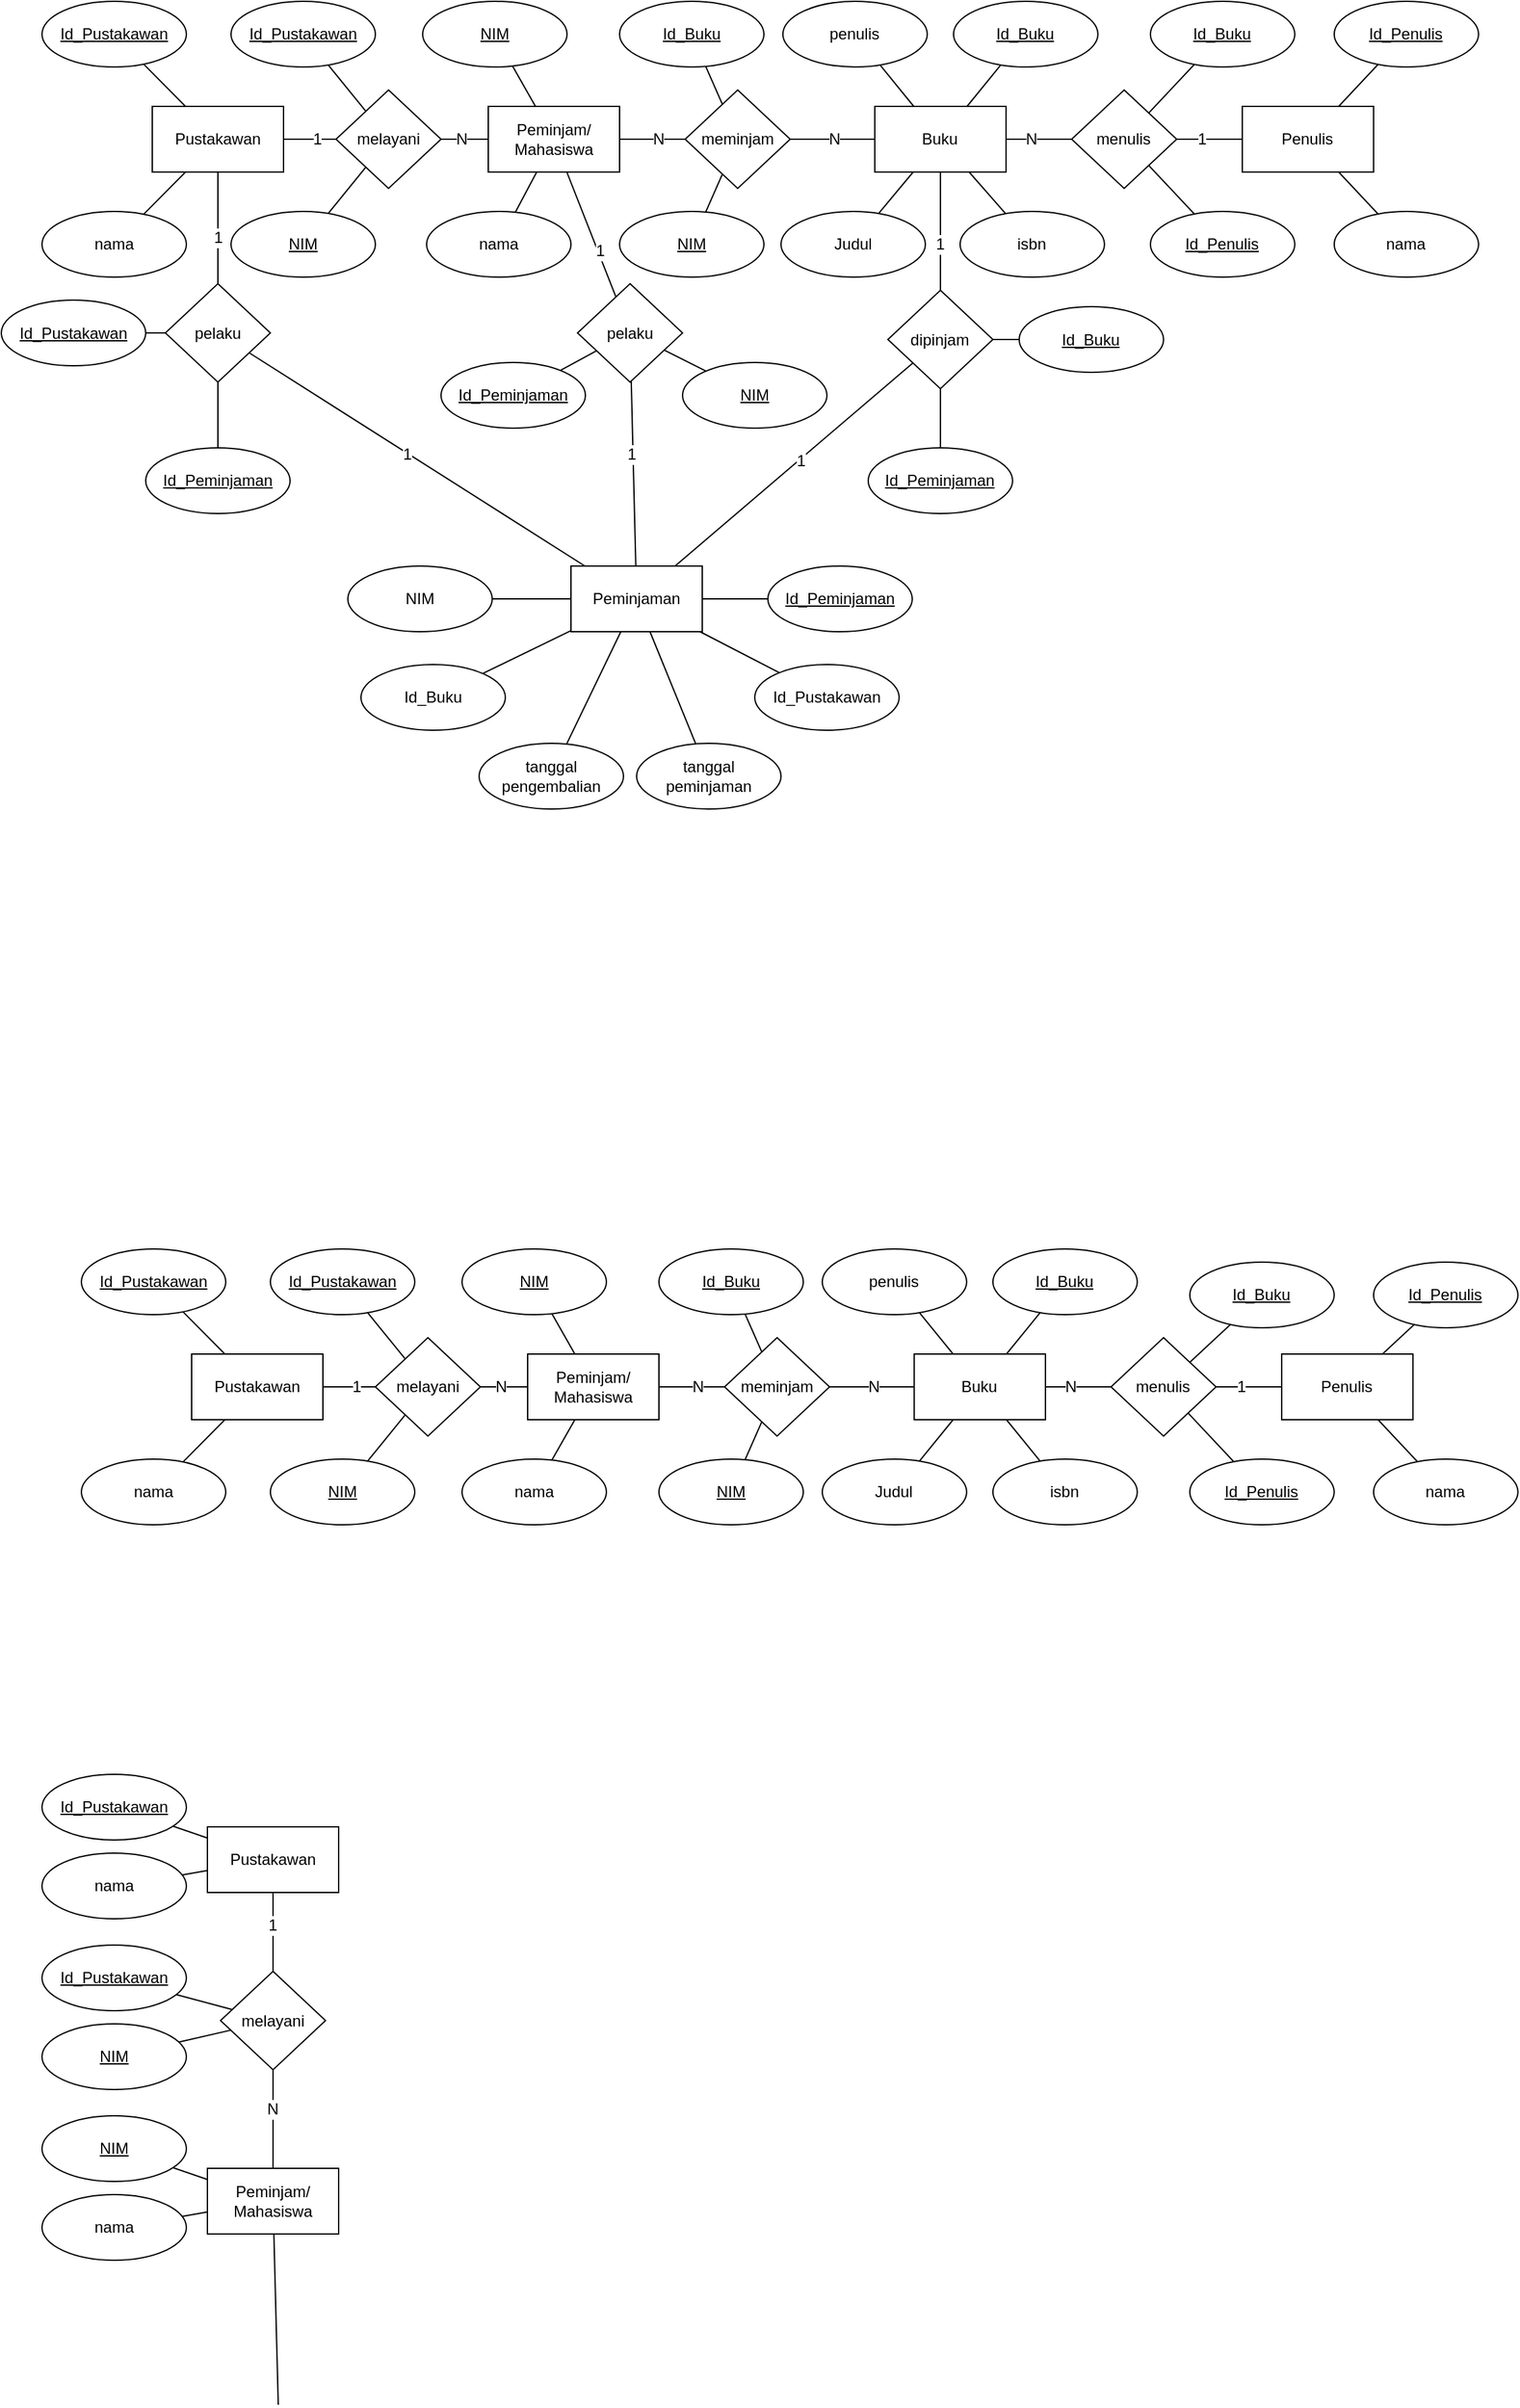 <mxfile version="24.7.17">
  <diagram name="Page-1" id="Pttk2R6ssKjYnsqs3Fgq">
    <mxGraphModel dx="795" dy="518" grid="1" gridSize="10" guides="1" tooltips="1" connect="1" arrows="1" fold="1" page="1" pageScale="1" pageWidth="827" pageHeight="1169" math="0" shadow="0">
      <root>
        <mxCell id="0" />
        <mxCell id="1" parent="0" />
        <mxCell id="Hi-iZYxx2zibEyVD_HLa-11" value="Pustakawan" style="rounded=0;whiteSpace=wrap;html=1;" vertex="1" parent="1">
          <mxGeometry x="144" y="390" width="100" height="50" as="geometry" />
        </mxCell>
        <mxCell id="Hi-iZYxx2zibEyVD_HLa-13" value="&lt;u&gt;Id_Pustakawan&lt;/u&gt;" style="ellipse;whiteSpace=wrap;html=1;" vertex="1" parent="1">
          <mxGeometry x="60" y="310" width="110" height="50" as="geometry" />
        </mxCell>
        <mxCell id="Hi-iZYxx2zibEyVD_HLa-15" value="nama" style="ellipse;whiteSpace=wrap;html=1;" vertex="1" parent="1">
          <mxGeometry x="60" y="470" width="110" height="50" as="geometry" />
        </mxCell>
        <mxCell id="Hi-iZYxx2zibEyVD_HLa-20" value="" style="endArrow=none;html=1;rounded=0;" edge="1" parent="1" source="Hi-iZYxx2zibEyVD_HLa-15" target="Hi-iZYxx2zibEyVD_HLa-11">
          <mxGeometry width="50" height="50" relative="1" as="geometry">
            <mxPoint x="114" y="415" as="sourcePoint" />
            <mxPoint x="224" y="400" as="targetPoint" />
          </mxGeometry>
        </mxCell>
        <mxCell id="Hi-iZYxx2zibEyVD_HLa-21" value="" style="endArrow=none;html=1;rounded=0;" edge="1" parent="1" source="Hi-iZYxx2zibEyVD_HLa-13" target="Hi-iZYxx2zibEyVD_HLa-11">
          <mxGeometry width="50" height="50" relative="1" as="geometry">
            <mxPoint x="124" y="425" as="sourcePoint" />
            <mxPoint x="154" y="425" as="targetPoint" />
          </mxGeometry>
        </mxCell>
        <mxCell id="Hi-iZYxx2zibEyVD_HLa-22" value="Peminjam/&lt;div&gt;Mahasiswa&lt;/div&gt;" style="rounded=0;whiteSpace=wrap;html=1;" vertex="1" parent="1">
          <mxGeometry x="400" y="390" width="100" height="50" as="geometry" />
        </mxCell>
        <mxCell id="Hi-iZYxx2zibEyVD_HLa-23" value="&lt;u&gt;NIM&lt;/u&gt;" style="ellipse;whiteSpace=wrap;html=1;" vertex="1" parent="1">
          <mxGeometry x="350" y="310" width="110" height="50" as="geometry" />
        </mxCell>
        <mxCell id="Hi-iZYxx2zibEyVD_HLa-24" value="nama" style="ellipse;whiteSpace=wrap;html=1;" vertex="1" parent="1">
          <mxGeometry x="353" y="470" width="110" height="50" as="geometry" />
        </mxCell>
        <mxCell id="Hi-iZYxx2zibEyVD_HLa-25" value="" style="endArrow=none;html=1;rounded=0;" edge="1" source="Hi-iZYxx2zibEyVD_HLa-24" target="Hi-iZYxx2zibEyVD_HLa-22" parent="1">
          <mxGeometry width="50" height="50" relative="1" as="geometry">
            <mxPoint x="430" y="450" as="sourcePoint" />
            <mxPoint x="480" y="400" as="targetPoint" />
          </mxGeometry>
        </mxCell>
        <mxCell id="Hi-iZYxx2zibEyVD_HLa-26" value="" style="endArrow=none;html=1;rounded=0;" edge="1" source="Hi-iZYxx2zibEyVD_HLa-23" target="Hi-iZYxx2zibEyVD_HLa-22" parent="1">
          <mxGeometry width="50" height="50" relative="1" as="geometry">
            <mxPoint x="380" y="425" as="sourcePoint" />
            <mxPoint x="410" y="425" as="targetPoint" />
          </mxGeometry>
        </mxCell>
        <mxCell id="Hi-iZYxx2zibEyVD_HLa-27" value="Penulis" style="rounded=0;whiteSpace=wrap;html=1;" vertex="1" parent="1">
          <mxGeometry x="974.44" y="390" width="100" height="50" as="geometry" />
        </mxCell>
        <mxCell id="Hi-iZYxx2zibEyVD_HLa-28" value="&lt;u&gt;Id_Penulis&lt;/u&gt;" style="ellipse;whiteSpace=wrap;html=1;" vertex="1" parent="1">
          <mxGeometry x="1044.44" y="310" width="110" height="50" as="geometry" />
        </mxCell>
        <mxCell id="Hi-iZYxx2zibEyVD_HLa-29" value="nama" style="ellipse;whiteSpace=wrap;html=1;" vertex="1" parent="1">
          <mxGeometry x="1044.44" y="470" width="110" height="50" as="geometry" />
        </mxCell>
        <mxCell id="Hi-iZYxx2zibEyVD_HLa-30" value="" style="endArrow=none;html=1;rounded=0;" edge="1" source="Hi-iZYxx2zibEyVD_HLa-29" target="Hi-iZYxx2zibEyVD_HLa-27" parent="1">
          <mxGeometry width="50" height="50" relative="1" as="geometry">
            <mxPoint x="1004.44" y="450" as="sourcePoint" />
            <mxPoint x="1054.44" y="400" as="targetPoint" />
          </mxGeometry>
        </mxCell>
        <mxCell id="Hi-iZYxx2zibEyVD_HLa-31" value="" style="endArrow=none;html=1;rounded=0;" edge="1" source="Hi-iZYxx2zibEyVD_HLa-28" target="Hi-iZYxx2zibEyVD_HLa-27" parent="1">
          <mxGeometry width="50" height="50" relative="1" as="geometry">
            <mxPoint x="954.44" y="425" as="sourcePoint" />
            <mxPoint x="984.44" y="425" as="targetPoint" />
          </mxGeometry>
        </mxCell>
        <mxCell id="Hi-iZYxx2zibEyVD_HLa-32" value="Buku" style="rounded=0;whiteSpace=wrap;html=1;" vertex="1" parent="1">
          <mxGeometry x="694.44" y="390" width="100" height="50" as="geometry" />
        </mxCell>
        <mxCell id="Hi-iZYxx2zibEyVD_HLa-33" value="&lt;u&gt;Id_Buku&lt;/u&gt;" style="ellipse;whiteSpace=wrap;html=1;" vertex="1" parent="1">
          <mxGeometry x="754.44" y="310" width="110" height="50" as="geometry" />
        </mxCell>
        <mxCell id="Hi-iZYxx2zibEyVD_HLa-34" value="Judul" style="ellipse;whiteSpace=wrap;html=1;" vertex="1" parent="1">
          <mxGeometry x="623" y="470" width="110" height="50" as="geometry" />
        </mxCell>
        <mxCell id="Hi-iZYxx2zibEyVD_HLa-35" value="" style="endArrow=none;html=1;rounded=0;" edge="1" source="Hi-iZYxx2zibEyVD_HLa-34" target="Hi-iZYxx2zibEyVD_HLa-32" parent="1">
          <mxGeometry width="50" height="50" relative="1" as="geometry">
            <mxPoint x="724.44" y="450" as="sourcePoint" />
            <mxPoint x="774.44" y="400" as="targetPoint" />
          </mxGeometry>
        </mxCell>
        <mxCell id="Hi-iZYxx2zibEyVD_HLa-36" value="" style="endArrow=none;html=1;rounded=0;" edge="1" source="Hi-iZYxx2zibEyVD_HLa-33" target="Hi-iZYxx2zibEyVD_HLa-32" parent="1">
          <mxGeometry width="50" height="50" relative="1" as="geometry">
            <mxPoint x="674.44" y="425" as="sourcePoint" />
            <mxPoint x="704.44" y="425" as="targetPoint" />
          </mxGeometry>
        </mxCell>
        <mxCell id="Hi-iZYxx2zibEyVD_HLa-37" value="penulis" style="ellipse;whiteSpace=wrap;html=1;" vertex="1" parent="1">
          <mxGeometry x="624.44" y="310" width="110" height="50" as="geometry" />
        </mxCell>
        <mxCell id="Hi-iZYxx2zibEyVD_HLa-38" value="" style="endArrow=none;html=1;rounded=0;" edge="1" source="Hi-iZYxx2zibEyVD_HLa-37" parent="1" target="Hi-iZYxx2zibEyVD_HLa-32">
          <mxGeometry width="50" height="50" relative="1" as="geometry">
            <mxPoint x="634.44" y="520" as="sourcePoint" />
            <mxPoint x="634.44" y="460" as="targetPoint" />
          </mxGeometry>
        </mxCell>
        <mxCell id="Hi-iZYxx2zibEyVD_HLa-39" value="isbn" style="ellipse;whiteSpace=wrap;html=1;" vertex="1" parent="1">
          <mxGeometry x="759.44" y="470" width="110" height="50" as="geometry" />
        </mxCell>
        <mxCell id="Hi-iZYxx2zibEyVD_HLa-40" value="" style="endArrow=none;html=1;rounded=0;" edge="1" source="Hi-iZYxx2zibEyVD_HLa-39" parent="1" target="Hi-iZYxx2zibEyVD_HLa-32">
          <mxGeometry width="50" height="50" relative="1" as="geometry">
            <mxPoint x="934.44" y="530" as="sourcePoint" />
            <mxPoint x="994.44" y="422" as="targetPoint" />
          </mxGeometry>
        </mxCell>
        <mxCell id="Hi-iZYxx2zibEyVD_HLa-41" value="melayani" style="rhombus;whiteSpace=wrap;html=1;" vertex="1" parent="1">
          <mxGeometry x="284" y="377.5" width="80" height="75" as="geometry" />
        </mxCell>
        <mxCell id="Hi-iZYxx2zibEyVD_HLa-42" value="" style="endArrow=none;html=1;rounded=0;" edge="1" parent="1" source="Hi-iZYxx2zibEyVD_HLa-11" target="Hi-iZYxx2zibEyVD_HLa-41">
          <mxGeometry width="50" height="50" relative="1" as="geometry">
            <mxPoint x="404" y="410" as="sourcePoint" />
            <mxPoint x="454" y="360" as="targetPoint" />
          </mxGeometry>
        </mxCell>
        <mxCell id="Hi-iZYxx2zibEyVD_HLa-43" value="" style="endArrow=none;html=1;rounded=0;" edge="1" parent="1" source="Hi-iZYxx2zibEyVD_HLa-22">
          <mxGeometry width="50" height="50" relative="1" as="geometry">
            <mxPoint x="450" y="450" as="sourcePoint" />
            <mxPoint x="500" y="400" as="targetPoint" />
          </mxGeometry>
        </mxCell>
        <mxCell id="Hi-iZYxx2zibEyVD_HLa-45" value="" style="endArrow=none;html=1;rounded=0;" edge="1" parent="1" source="Hi-iZYxx2zibEyVD_HLa-41" target="Hi-iZYxx2zibEyVD_HLa-22">
          <mxGeometry width="50" height="50" relative="1" as="geometry">
            <mxPoint x="320" y="470" as="sourcePoint" />
            <mxPoint x="370" y="420" as="targetPoint" />
          </mxGeometry>
        </mxCell>
        <mxCell id="Hi-iZYxx2zibEyVD_HLa-46" value="meminjam" style="rhombus;whiteSpace=wrap;html=1;" vertex="1" parent="1">
          <mxGeometry x="550" y="377.5" width="80" height="75" as="geometry" />
        </mxCell>
        <mxCell id="Hi-iZYxx2zibEyVD_HLa-47" value="" style="endArrow=none;html=1;rounded=0;" edge="1" target="Hi-iZYxx2zibEyVD_HLa-46" parent="1" source="Hi-iZYxx2zibEyVD_HLa-22">
          <mxGeometry width="50" height="50" relative="1" as="geometry">
            <mxPoint x="470" y="415" as="sourcePoint" />
            <mxPoint x="680" y="360" as="targetPoint" />
          </mxGeometry>
        </mxCell>
        <mxCell id="Hi-iZYxx2zibEyVD_HLa-48" value="" style="endArrow=none;html=1;rounded=0;" edge="1" source="Hi-iZYxx2zibEyVD_HLa-46" parent="1" target="Hi-iZYxx2zibEyVD_HLa-32">
          <mxGeometry width="50" height="50" relative="1" as="geometry">
            <mxPoint x="600" y="470" as="sourcePoint" />
            <mxPoint x="670" y="410" as="targetPoint" />
          </mxGeometry>
        </mxCell>
        <mxCell id="Hi-iZYxx2zibEyVD_HLa-81" value="" style="endArrow=none;html=1;rounded=0;" edge="1" parent="1">
          <mxGeometry width="50" height="50" relative="1" as="geometry">
            <mxPoint x="794.44" y="400" as="sourcePoint" />
            <mxPoint x="794.44" y="400" as="targetPoint" />
          </mxGeometry>
        </mxCell>
        <mxCell id="Hi-iZYxx2zibEyVD_HLa-82" value="" style="endArrow=none;html=1;rounded=0;" edge="1" target="Hi-iZYxx2zibEyVD_HLa-84" parent="1" source="Hi-iZYxx2zibEyVD_HLa-32">
          <mxGeometry width="50" height="50" relative="1" as="geometry">
            <mxPoint x="794.44" y="415" as="sourcePoint" />
            <mxPoint x="1014.44" y="360" as="targetPoint" />
          </mxGeometry>
        </mxCell>
        <mxCell id="Hi-iZYxx2zibEyVD_HLa-83" value="" style="endArrow=none;html=1;rounded=0;" edge="1" source="Hi-iZYxx2zibEyVD_HLa-84" parent="1" target="Hi-iZYxx2zibEyVD_HLa-27">
          <mxGeometry width="50" height="50" relative="1" as="geometry">
            <mxPoint x="894.44" y="470" as="sourcePoint" />
            <mxPoint x="974.44" y="415" as="targetPoint" />
          </mxGeometry>
        </mxCell>
        <mxCell id="Hi-iZYxx2zibEyVD_HLa-84" value="menulis" style="rhombus;whiteSpace=wrap;html=1;" vertex="1" parent="1">
          <mxGeometry x="844.44" y="377.5" width="80" height="75" as="geometry" />
        </mxCell>
        <mxCell id="Hi-iZYxx2zibEyVD_HLa-86" value="Peminjaman" style="rounded=0;whiteSpace=wrap;html=1;" vertex="1" parent="1">
          <mxGeometry x="463" y="740" width="100" height="50" as="geometry" />
        </mxCell>
        <mxCell id="Hi-iZYxx2zibEyVD_HLa-87" value="&lt;u&gt;Id_Peminjaman&lt;/u&gt;" style="ellipse;whiteSpace=wrap;html=1;" vertex="1" parent="1">
          <mxGeometry x="613" y="740" width="110" height="50" as="geometry" />
        </mxCell>
        <mxCell id="Hi-iZYxx2zibEyVD_HLa-88" value="NIM" style="ellipse;whiteSpace=wrap;html=1;" vertex="1" parent="1">
          <mxGeometry x="293" y="740" width="110" height="50" as="geometry" />
        </mxCell>
        <mxCell id="Hi-iZYxx2zibEyVD_HLa-89" value="" style="endArrow=none;html=1;rounded=0;" edge="1" source="Hi-iZYxx2zibEyVD_HLa-88" target="Hi-iZYxx2zibEyVD_HLa-86" parent="1">
          <mxGeometry width="50" height="50" relative="1" as="geometry">
            <mxPoint x="493" y="800" as="sourcePoint" />
            <mxPoint x="543" y="750" as="targetPoint" />
          </mxGeometry>
        </mxCell>
        <mxCell id="Hi-iZYxx2zibEyVD_HLa-90" value="" style="endArrow=none;html=1;rounded=0;" edge="1" source="Hi-iZYxx2zibEyVD_HLa-87" target="Hi-iZYxx2zibEyVD_HLa-86" parent="1">
          <mxGeometry width="50" height="50" relative="1" as="geometry">
            <mxPoint x="443" y="775" as="sourcePoint" />
            <mxPoint x="473" y="775" as="targetPoint" />
          </mxGeometry>
        </mxCell>
        <mxCell id="Hi-iZYxx2zibEyVD_HLa-91" value="Id_Buku" style="ellipse;whiteSpace=wrap;html=1;" vertex="1" parent="1">
          <mxGeometry x="303" y="815" width="110" height="50" as="geometry" />
        </mxCell>
        <mxCell id="Hi-iZYxx2zibEyVD_HLa-92" value="" style="endArrow=none;html=1;rounded=0;" edge="1" source="Hi-iZYxx2zibEyVD_HLa-91" target="Hi-iZYxx2zibEyVD_HLa-86" parent="1">
          <mxGeometry width="50" height="50" relative="1" as="geometry">
            <mxPoint x="403" y="870" as="sourcePoint" />
            <mxPoint x="403" y="810" as="targetPoint" />
          </mxGeometry>
        </mxCell>
        <mxCell id="Hi-iZYxx2zibEyVD_HLa-93" value="Id_Pustakawan" style="ellipse;whiteSpace=wrap;html=1;" vertex="1" parent="1">
          <mxGeometry x="603" y="815" width="110" height="50" as="geometry" />
        </mxCell>
        <mxCell id="Hi-iZYxx2zibEyVD_HLa-94" value="" style="endArrow=none;html=1;rounded=0;" edge="1" source="Hi-iZYxx2zibEyVD_HLa-93" target="Hi-iZYxx2zibEyVD_HLa-86" parent="1">
          <mxGeometry width="50" height="50" relative="1" as="geometry">
            <mxPoint x="703" y="880" as="sourcePoint" />
            <mxPoint x="763" y="772" as="targetPoint" />
          </mxGeometry>
        </mxCell>
        <mxCell id="Hi-iZYxx2zibEyVD_HLa-95" value="" style="endArrow=none;html=1;rounded=0;" edge="1" parent="1">
          <mxGeometry width="50" height="50" relative="1" as="geometry">
            <mxPoint x="563" y="750" as="sourcePoint" />
            <mxPoint x="563" y="750" as="targetPoint" />
          </mxGeometry>
        </mxCell>
        <mxCell id="Hi-iZYxx2zibEyVD_HLa-96" value="tanggal peminjaman" style="ellipse;whiteSpace=wrap;html=1;" vertex="1" parent="1">
          <mxGeometry x="513" y="875" width="110" height="50" as="geometry" />
        </mxCell>
        <mxCell id="Hi-iZYxx2zibEyVD_HLa-97" value="" style="endArrow=none;html=1;rounded=0;" edge="1" source="Hi-iZYxx2zibEyVD_HLa-96" parent="1" target="Hi-iZYxx2zibEyVD_HLa-86">
          <mxGeometry width="50" height="50" relative="1" as="geometry">
            <mxPoint x="645" y="945" as="sourcePoint" />
            <mxPoint x="503" y="855" as="targetPoint" />
          </mxGeometry>
        </mxCell>
        <mxCell id="Hi-iZYxx2zibEyVD_HLa-98" value="tanggal pengembalian" style="ellipse;whiteSpace=wrap;html=1;" vertex="1" parent="1">
          <mxGeometry x="393" y="875" width="110" height="50" as="geometry" />
        </mxCell>
        <mxCell id="Hi-iZYxx2zibEyVD_HLa-99" value="" style="endArrow=none;html=1;rounded=0;" edge="1" source="Hi-iZYxx2zibEyVD_HLa-98" parent="1" target="Hi-iZYxx2zibEyVD_HLa-86">
          <mxGeometry width="50" height="50" relative="1" as="geometry">
            <mxPoint x="483" y="955" as="sourcePoint" />
            <mxPoint x="341" y="865" as="targetPoint" />
          </mxGeometry>
        </mxCell>
        <mxCell id="Hi-iZYxx2zibEyVD_HLa-106" value="&lt;u&gt;Id_Pustakawan&lt;/u&gt;" style="ellipse;whiteSpace=wrap;html=1;" vertex="1" parent="1">
          <mxGeometry x="204" y="310" width="110" height="50" as="geometry" />
        </mxCell>
        <mxCell id="Hi-iZYxx2zibEyVD_HLa-107" value="" style="endArrow=none;html=1;rounded=0;" edge="1" source="Hi-iZYxx2zibEyVD_HLa-106" parent="1" target="Hi-iZYxx2zibEyVD_HLa-41">
          <mxGeometry width="50" height="50" relative="1" as="geometry">
            <mxPoint x="124" y="425" as="sourcePoint" />
            <mxPoint x="214" y="390" as="targetPoint" />
          </mxGeometry>
        </mxCell>
        <mxCell id="Hi-iZYxx2zibEyVD_HLa-108" value="" style="endArrow=none;html=1;rounded=0;" edge="1" parent="1">
          <mxGeometry width="50" height="50" relative="1" as="geometry">
            <mxPoint x="264" y="400" as="sourcePoint" />
            <mxPoint x="264" y="400" as="targetPoint" />
          </mxGeometry>
        </mxCell>
        <mxCell id="Hi-iZYxx2zibEyVD_HLa-109" value="&lt;u&gt;NIM&lt;/u&gt;" style="ellipse;whiteSpace=wrap;html=1;" vertex="1" parent="1">
          <mxGeometry x="204" y="470" width="110" height="50" as="geometry" />
        </mxCell>
        <mxCell id="Hi-iZYxx2zibEyVD_HLa-110" value="" style="endArrow=none;html=1;rounded=0;" edge="1" source="Hi-iZYxx2zibEyVD_HLa-109" parent="1" target="Hi-iZYxx2zibEyVD_HLa-41">
          <mxGeometry width="50" height="50" relative="1" as="geometry">
            <mxPoint x="274" y="555" as="sourcePoint" />
            <mxPoint x="314" y="520" as="targetPoint" />
          </mxGeometry>
        </mxCell>
        <mxCell id="Hi-iZYxx2zibEyVD_HLa-111" value="&lt;u&gt;NIM&lt;/u&gt;" style="ellipse;whiteSpace=wrap;html=1;" vertex="1" parent="1">
          <mxGeometry x="500" y="470" width="110" height="50" as="geometry" />
        </mxCell>
        <mxCell id="Hi-iZYxx2zibEyVD_HLa-112" value="" style="endArrow=none;html=1;rounded=0;" edge="1" source="Hi-iZYxx2zibEyVD_HLa-111" parent="1" target="Hi-iZYxx2zibEyVD_HLa-46">
          <mxGeometry width="50" height="50" relative="1" as="geometry">
            <mxPoint x="350" y="585" as="sourcePoint" />
            <mxPoint x="440" y="550" as="targetPoint" />
          </mxGeometry>
        </mxCell>
        <mxCell id="Hi-iZYxx2zibEyVD_HLa-113" value="" style="endArrow=none;html=1;rounded=0;" edge="1" parent="1">
          <mxGeometry width="50" height="50" relative="1" as="geometry">
            <mxPoint x="599" y="625" as="sourcePoint" />
            <mxPoint x="599" y="625" as="targetPoint" />
          </mxGeometry>
        </mxCell>
        <mxCell id="Hi-iZYxx2zibEyVD_HLa-114" value="&lt;u&gt;Id_Buku&lt;/u&gt;" style="ellipse;whiteSpace=wrap;html=1;" vertex="1" parent="1">
          <mxGeometry x="500" y="310.0" width="110" height="50" as="geometry" />
        </mxCell>
        <mxCell id="Hi-iZYxx2zibEyVD_HLa-115" value="" style="endArrow=none;html=1;rounded=0;" edge="1" source="Hi-iZYxx2zibEyVD_HLa-114" parent="1" target="Hi-iZYxx2zibEyVD_HLa-46">
          <mxGeometry width="50" height="50" relative="1" as="geometry">
            <mxPoint x="490" y="384.08" as="sourcePoint" />
            <mxPoint x="598.619" y="360.0" as="targetPoint" />
          </mxGeometry>
        </mxCell>
        <mxCell id="Hi-iZYxx2zibEyVD_HLa-116" value="" style="endArrow=none;html=1;rounded=0;" edge="1" parent="1">
          <mxGeometry width="50" height="50" relative="1" as="geometry">
            <mxPoint x="610" y="359.08" as="sourcePoint" />
            <mxPoint x="610" y="359.08" as="targetPoint" />
          </mxGeometry>
        </mxCell>
        <mxCell id="Hi-iZYxx2zibEyVD_HLa-117" value="&lt;u&gt;Id_Buku&lt;/u&gt;" style="ellipse;whiteSpace=wrap;html=1;" vertex="1" parent="1">
          <mxGeometry x="904.44" y="310" width="110" height="50" as="geometry" />
        </mxCell>
        <mxCell id="Hi-iZYxx2zibEyVD_HLa-118" value="" style="endArrow=none;html=1;rounded=0;" edge="1" source="Hi-iZYxx2zibEyVD_HLa-117" parent="1" target="Hi-iZYxx2zibEyVD_HLa-84">
          <mxGeometry width="50" height="50" relative="1" as="geometry">
            <mxPoint x="801.44" y="401.5" as="sourcePoint" />
            <mxPoint x="884.44" y="366.5" as="targetPoint" />
          </mxGeometry>
        </mxCell>
        <mxCell id="Hi-iZYxx2zibEyVD_HLa-119" value="" style="endArrow=none;html=1;rounded=0;" edge="1" parent="1">
          <mxGeometry width="50" height="50" relative="1" as="geometry">
            <mxPoint x="921.44" y="376.5" as="sourcePoint" />
            <mxPoint x="921.44" y="376.5" as="targetPoint" />
          </mxGeometry>
        </mxCell>
        <mxCell id="Hi-iZYxx2zibEyVD_HLa-120" value="&lt;u&gt;Id_Penulis&lt;/u&gt;" style="ellipse;whiteSpace=wrap;html=1;" vertex="1" parent="1">
          <mxGeometry x="904.44" y="470" width="110" height="50" as="geometry" />
        </mxCell>
        <mxCell id="Hi-iZYxx2zibEyVD_HLa-122" value="" style="endArrow=none;html=1;rounded=0;" edge="1" source="Hi-iZYxx2zibEyVD_HLa-120" parent="1" target="Hi-iZYxx2zibEyVD_HLa-84">
          <mxGeometry width="50" height="50" relative="1" as="geometry">
            <mxPoint x="814.44" y="557.5" as="sourcePoint" />
            <mxPoint x="911.44" y="522.5" as="targetPoint" />
          </mxGeometry>
        </mxCell>
        <mxCell id="Hi-iZYxx2zibEyVD_HLa-123" value="N" style="text;html=1;align=center;verticalAlign=middle;whiteSpace=wrap;rounded=0;labelBackgroundColor=default;" vertex="1" parent="1">
          <mxGeometry x="350" y="400" width="60" height="30" as="geometry" />
        </mxCell>
        <mxCell id="Hi-iZYxx2zibEyVD_HLa-124" value="1" style="text;html=1;align=center;verticalAlign=middle;whiteSpace=wrap;rounded=0;labelBackgroundColor=default;" vertex="1" parent="1">
          <mxGeometry x="240" y="400" width="60" height="30" as="geometry" />
        </mxCell>
        <mxCell id="Hi-iZYxx2zibEyVD_HLa-127" value="N" style="text;html=1;align=center;verticalAlign=middle;whiteSpace=wrap;rounded=0;labelBackgroundColor=default;" vertex="1" parent="1">
          <mxGeometry x="500" y="400" width="60" height="30" as="geometry" />
        </mxCell>
        <mxCell id="Hi-iZYxx2zibEyVD_HLa-128" value="N" style="text;html=1;align=center;verticalAlign=middle;whiteSpace=wrap;rounded=0;labelBackgroundColor=default;" vertex="1" parent="1">
          <mxGeometry x="634.44" y="400" width="60" height="30" as="geometry" />
        </mxCell>
        <mxCell id="Hi-iZYxx2zibEyVD_HLa-129" value="N" style="text;html=1;align=center;verticalAlign=middle;whiteSpace=wrap;rounded=0;labelBackgroundColor=default;" vertex="1" parent="1">
          <mxGeometry x="784.44" y="400" width="60" height="30" as="geometry" />
        </mxCell>
        <mxCell id="Hi-iZYxx2zibEyVD_HLa-130" value="1" style="text;html=1;align=center;verticalAlign=middle;whiteSpace=wrap;rounded=0;labelBackgroundColor=default;" vertex="1" parent="1">
          <mxGeometry x="914.44" y="400" width="60" height="30" as="geometry" />
        </mxCell>
        <mxCell id="Hi-iZYxx2zibEyVD_HLa-131" value="Pustakawan" style="rounded=0;whiteSpace=wrap;html=1;" vertex="1" parent="1">
          <mxGeometry x="174" y="1340" width="100" height="50" as="geometry" />
        </mxCell>
        <mxCell id="Hi-iZYxx2zibEyVD_HLa-132" value="&lt;u&gt;Id_Pustakawan&lt;/u&gt;" style="ellipse;whiteSpace=wrap;html=1;" vertex="1" parent="1">
          <mxGeometry x="90" y="1260" width="110" height="50" as="geometry" />
        </mxCell>
        <mxCell id="Hi-iZYxx2zibEyVD_HLa-133" value="nama" style="ellipse;whiteSpace=wrap;html=1;" vertex="1" parent="1">
          <mxGeometry x="90" y="1420" width="110" height="50" as="geometry" />
        </mxCell>
        <mxCell id="Hi-iZYxx2zibEyVD_HLa-134" value="" style="endArrow=none;html=1;rounded=0;" edge="1" source="Hi-iZYxx2zibEyVD_HLa-133" target="Hi-iZYxx2zibEyVD_HLa-131" parent="1">
          <mxGeometry width="50" height="50" relative="1" as="geometry">
            <mxPoint x="144" y="1365" as="sourcePoint" />
            <mxPoint x="254" y="1350" as="targetPoint" />
          </mxGeometry>
        </mxCell>
        <mxCell id="Hi-iZYxx2zibEyVD_HLa-135" value="" style="endArrow=none;html=1;rounded=0;" edge="1" source="Hi-iZYxx2zibEyVD_HLa-132" target="Hi-iZYxx2zibEyVD_HLa-131" parent="1">
          <mxGeometry width="50" height="50" relative="1" as="geometry">
            <mxPoint x="154" y="1375" as="sourcePoint" />
            <mxPoint x="184" y="1375" as="targetPoint" />
          </mxGeometry>
        </mxCell>
        <mxCell id="Hi-iZYxx2zibEyVD_HLa-136" value="Peminjam/&lt;div&gt;Mahasiswa&lt;/div&gt;" style="rounded=0;whiteSpace=wrap;html=1;" vertex="1" parent="1">
          <mxGeometry x="430" y="1340" width="100" height="50" as="geometry" />
        </mxCell>
        <mxCell id="Hi-iZYxx2zibEyVD_HLa-137" value="&lt;u&gt;NIM&lt;/u&gt;" style="ellipse;whiteSpace=wrap;html=1;" vertex="1" parent="1">
          <mxGeometry x="380" y="1260" width="110" height="50" as="geometry" />
        </mxCell>
        <mxCell id="Hi-iZYxx2zibEyVD_HLa-138" value="nama" style="ellipse;whiteSpace=wrap;html=1;" vertex="1" parent="1">
          <mxGeometry x="380" y="1420" width="110" height="50" as="geometry" />
        </mxCell>
        <mxCell id="Hi-iZYxx2zibEyVD_HLa-139" value="" style="endArrow=none;html=1;rounded=0;" edge="1" source="Hi-iZYxx2zibEyVD_HLa-138" target="Hi-iZYxx2zibEyVD_HLa-136" parent="1">
          <mxGeometry width="50" height="50" relative="1" as="geometry">
            <mxPoint x="460" y="1400" as="sourcePoint" />
            <mxPoint x="510" y="1350" as="targetPoint" />
          </mxGeometry>
        </mxCell>
        <mxCell id="Hi-iZYxx2zibEyVD_HLa-140" value="" style="endArrow=none;html=1;rounded=0;" edge="1" source="Hi-iZYxx2zibEyVD_HLa-137" target="Hi-iZYxx2zibEyVD_HLa-136" parent="1">
          <mxGeometry width="50" height="50" relative="1" as="geometry">
            <mxPoint x="410" y="1375" as="sourcePoint" />
            <mxPoint x="440" y="1375" as="targetPoint" />
          </mxGeometry>
        </mxCell>
        <mxCell id="Hi-iZYxx2zibEyVD_HLa-141" value="Penulis" style="rounded=0;whiteSpace=wrap;html=1;" vertex="1" parent="1">
          <mxGeometry x="1004.44" y="1340" width="100" height="50" as="geometry" />
        </mxCell>
        <mxCell id="Hi-iZYxx2zibEyVD_HLa-142" value="&lt;u&gt;Id_Penulis&lt;/u&gt;" style="ellipse;whiteSpace=wrap;html=1;" vertex="1" parent="1">
          <mxGeometry x="1074.44" y="1270" width="110" height="50" as="geometry" />
        </mxCell>
        <mxCell id="Hi-iZYxx2zibEyVD_HLa-143" value="nama" style="ellipse;whiteSpace=wrap;html=1;" vertex="1" parent="1">
          <mxGeometry x="1074.44" y="1420" width="110" height="50" as="geometry" />
        </mxCell>
        <mxCell id="Hi-iZYxx2zibEyVD_HLa-144" value="" style="endArrow=none;html=1;rounded=0;" edge="1" source="Hi-iZYxx2zibEyVD_HLa-143" target="Hi-iZYxx2zibEyVD_HLa-141" parent="1">
          <mxGeometry width="50" height="50" relative="1" as="geometry">
            <mxPoint x="1034.44" y="1400" as="sourcePoint" />
            <mxPoint x="1084.44" y="1350" as="targetPoint" />
          </mxGeometry>
        </mxCell>
        <mxCell id="Hi-iZYxx2zibEyVD_HLa-145" value="" style="endArrow=none;html=1;rounded=0;" edge="1" source="Hi-iZYxx2zibEyVD_HLa-142" target="Hi-iZYxx2zibEyVD_HLa-141" parent="1">
          <mxGeometry width="50" height="50" relative="1" as="geometry">
            <mxPoint x="984.44" y="1375" as="sourcePoint" />
            <mxPoint x="1014.44" y="1375" as="targetPoint" />
          </mxGeometry>
        </mxCell>
        <mxCell id="Hi-iZYxx2zibEyVD_HLa-146" value="Buku" style="rounded=0;whiteSpace=wrap;html=1;" vertex="1" parent="1">
          <mxGeometry x="724.44" y="1340" width="100" height="50" as="geometry" />
        </mxCell>
        <mxCell id="Hi-iZYxx2zibEyVD_HLa-147" value="&lt;u&gt;Id_Buku&lt;/u&gt;" style="ellipse;whiteSpace=wrap;html=1;" vertex="1" parent="1">
          <mxGeometry x="784.44" y="1260" width="110" height="50" as="geometry" />
        </mxCell>
        <mxCell id="Hi-iZYxx2zibEyVD_HLa-148" value="Judul" style="ellipse;whiteSpace=wrap;html=1;" vertex="1" parent="1">
          <mxGeometry x="654.44" y="1420" width="110" height="50" as="geometry" />
        </mxCell>
        <mxCell id="Hi-iZYxx2zibEyVD_HLa-149" value="" style="endArrow=none;html=1;rounded=0;" edge="1" source="Hi-iZYxx2zibEyVD_HLa-148" target="Hi-iZYxx2zibEyVD_HLa-146" parent="1">
          <mxGeometry width="50" height="50" relative="1" as="geometry">
            <mxPoint x="754.44" y="1400" as="sourcePoint" />
            <mxPoint x="804.44" y="1350" as="targetPoint" />
          </mxGeometry>
        </mxCell>
        <mxCell id="Hi-iZYxx2zibEyVD_HLa-150" value="" style="endArrow=none;html=1;rounded=0;" edge="1" source="Hi-iZYxx2zibEyVD_HLa-147" target="Hi-iZYxx2zibEyVD_HLa-146" parent="1">
          <mxGeometry width="50" height="50" relative="1" as="geometry">
            <mxPoint x="704.44" y="1375" as="sourcePoint" />
            <mxPoint x="734.44" y="1375" as="targetPoint" />
          </mxGeometry>
        </mxCell>
        <mxCell id="Hi-iZYxx2zibEyVD_HLa-151" value="penulis" style="ellipse;whiteSpace=wrap;html=1;" vertex="1" parent="1">
          <mxGeometry x="654.44" y="1260" width="110" height="50" as="geometry" />
        </mxCell>
        <mxCell id="Hi-iZYxx2zibEyVD_HLa-152" value="" style="endArrow=none;html=1;rounded=0;" edge="1" source="Hi-iZYxx2zibEyVD_HLa-151" target="Hi-iZYxx2zibEyVD_HLa-146" parent="1">
          <mxGeometry width="50" height="50" relative="1" as="geometry">
            <mxPoint x="664.44" y="1470" as="sourcePoint" />
            <mxPoint x="664.44" y="1410" as="targetPoint" />
          </mxGeometry>
        </mxCell>
        <mxCell id="Hi-iZYxx2zibEyVD_HLa-153" value="isbn" style="ellipse;whiteSpace=wrap;html=1;" vertex="1" parent="1">
          <mxGeometry x="784.44" y="1420" width="110" height="50" as="geometry" />
        </mxCell>
        <mxCell id="Hi-iZYxx2zibEyVD_HLa-154" value="" style="endArrow=none;html=1;rounded=0;" edge="1" source="Hi-iZYxx2zibEyVD_HLa-153" target="Hi-iZYxx2zibEyVD_HLa-146" parent="1">
          <mxGeometry width="50" height="50" relative="1" as="geometry">
            <mxPoint x="964.44" y="1480" as="sourcePoint" />
            <mxPoint x="1024.44" y="1372" as="targetPoint" />
          </mxGeometry>
        </mxCell>
        <mxCell id="Hi-iZYxx2zibEyVD_HLa-155" value="melayani" style="rhombus;whiteSpace=wrap;html=1;" vertex="1" parent="1">
          <mxGeometry x="314" y="1327.5" width="80" height="75" as="geometry" />
        </mxCell>
        <mxCell id="Hi-iZYxx2zibEyVD_HLa-156" value="" style="endArrow=none;html=1;rounded=0;" edge="1" source="Hi-iZYxx2zibEyVD_HLa-131" target="Hi-iZYxx2zibEyVD_HLa-155" parent="1">
          <mxGeometry width="50" height="50" relative="1" as="geometry">
            <mxPoint x="434" y="1360" as="sourcePoint" />
            <mxPoint x="484" y="1310" as="targetPoint" />
          </mxGeometry>
        </mxCell>
        <mxCell id="Hi-iZYxx2zibEyVD_HLa-157" value="" style="endArrow=none;html=1;rounded=0;" edge="1" source="Hi-iZYxx2zibEyVD_HLa-136" parent="1">
          <mxGeometry width="50" height="50" relative="1" as="geometry">
            <mxPoint x="480" y="1400" as="sourcePoint" />
            <mxPoint x="530" y="1350" as="targetPoint" />
          </mxGeometry>
        </mxCell>
        <mxCell id="Hi-iZYxx2zibEyVD_HLa-158" value="" style="endArrow=none;html=1;rounded=0;" edge="1" source="Hi-iZYxx2zibEyVD_HLa-155" target="Hi-iZYxx2zibEyVD_HLa-136" parent="1">
          <mxGeometry width="50" height="50" relative="1" as="geometry">
            <mxPoint x="350" y="1420" as="sourcePoint" />
            <mxPoint x="400" y="1370" as="targetPoint" />
          </mxGeometry>
        </mxCell>
        <mxCell id="Hi-iZYxx2zibEyVD_HLa-159" value="meminjam" style="rhombus;whiteSpace=wrap;html=1;" vertex="1" parent="1">
          <mxGeometry x="580" y="1327.5" width="80" height="75" as="geometry" />
        </mxCell>
        <mxCell id="Hi-iZYxx2zibEyVD_HLa-160" value="" style="endArrow=none;html=1;rounded=0;" edge="1" source="Hi-iZYxx2zibEyVD_HLa-136" target="Hi-iZYxx2zibEyVD_HLa-159" parent="1">
          <mxGeometry width="50" height="50" relative="1" as="geometry">
            <mxPoint x="500" y="1365" as="sourcePoint" />
            <mxPoint x="710" y="1310" as="targetPoint" />
          </mxGeometry>
        </mxCell>
        <mxCell id="Hi-iZYxx2zibEyVD_HLa-161" value="" style="endArrow=none;html=1;rounded=0;" edge="1" source="Hi-iZYxx2zibEyVD_HLa-159" target="Hi-iZYxx2zibEyVD_HLa-146" parent="1">
          <mxGeometry width="50" height="50" relative="1" as="geometry">
            <mxPoint x="630" y="1420" as="sourcePoint" />
            <mxPoint x="700" y="1360" as="targetPoint" />
          </mxGeometry>
        </mxCell>
        <mxCell id="Hi-iZYxx2zibEyVD_HLa-162" value="" style="endArrow=none;html=1;rounded=0;" edge="1" parent="1">
          <mxGeometry width="50" height="50" relative="1" as="geometry">
            <mxPoint x="824.44" y="1350" as="sourcePoint" />
            <mxPoint x="824.44" y="1350" as="targetPoint" />
          </mxGeometry>
        </mxCell>
        <mxCell id="Hi-iZYxx2zibEyVD_HLa-163" value="" style="endArrow=none;html=1;rounded=0;" edge="1" source="Hi-iZYxx2zibEyVD_HLa-146" target="Hi-iZYxx2zibEyVD_HLa-165" parent="1">
          <mxGeometry width="50" height="50" relative="1" as="geometry">
            <mxPoint x="824.44" y="1365" as="sourcePoint" />
            <mxPoint x="1044.44" y="1310" as="targetPoint" />
          </mxGeometry>
        </mxCell>
        <mxCell id="Hi-iZYxx2zibEyVD_HLa-164" value="" style="endArrow=none;html=1;rounded=0;" edge="1" source="Hi-iZYxx2zibEyVD_HLa-165" target="Hi-iZYxx2zibEyVD_HLa-141" parent="1">
          <mxGeometry width="50" height="50" relative="1" as="geometry">
            <mxPoint x="924.44" y="1420" as="sourcePoint" />
            <mxPoint x="1004.44" y="1365" as="targetPoint" />
          </mxGeometry>
        </mxCell>
        <mxCell id="Hi-iZYxx2zibEyVD_HLa-165" value="menulis" style="rhombus;whiteSpace=wrap;html=1;" vertex="1" parent="1">
          <mxGeometry x="874.44" y="1327.5" width="80" height="75" as="geometry" />
        </mxCell>
        <mxCell id="Hi-iZYxx2zibEyVD_HLa-166" value="&lt;u&gt;Id_Pustakawan&lt;/u&gt;" style="ellipse;whiteSpace=wrap;html=1;" vertex="1" parent="1">
          <mxGeometry x="234" y="1260" width="110" height="50" as="geometry" />
        </mxCell>
        <mxCell id="Hi-iZYxx2zibEyVD_HLa-167" value="" style="endArrow=none;html=1;rounded=0;" edge="1" source="Hi-iZYxx2zibEyVD_HLa-166" target="Hi-iZYxx2zibEyVD_HLa-155" parent="1">
          <mxGeometry width="50" height="50" relative="1" as="geometry">
            <mxPoint x="154" y="1375" as="sourcePoint" />
            <mxPoint x="244" y="1340" as="targetPoint" />
          </mxGeometry>
        </mxCell>
        <mxCell id="Hi-iZYxx2zibEyVD_HLa-168" value="" style="endArrow=none;html=1;rounded=0;" edge="1" parent="1">
          <mxGeometry width="50" height="50" relative="1" as="geometry">
            <mxPoint x="294" y="1350" as="sourcePoint" />
            <mxPoint x="294" y="1350" as="targetPoint" />
          </mxGeometry>
        </mxCell>
        <mxCell id="Hi-iZYxx2zibEyVD_HLa-169" value="&lt;u&gt;NIM&lt;/u&gt;" style="ellipse;whiteSpace=wrap;html=1;" vertex="1" parent="1">
          <mxGeometry x="234" y="1420" width="110" height="50" as="geometry" />
        </mxCell>
        <mxCell id="Hi-iZYxx2zibEyVD_HLa-170" value="" style="endArrow=none;html=1;rounded=0;" edge="1" source="Hi-iZYxx2zibEyVD_HLa-169" target="Hi-iZYxx2zibEyVD_HLa-155" parent="1">
          <mxGeometry width="50" height="50" relative="1" as="geometry">
            <mxPoint x="304" y="1505" as="sourcePoint" />
            <mxPoint x="344" y="1470" as="targetPoint" />
          </mxGeometry>
        </mxCell>
        <mxCell id="Hi-iZYxx2zibEyVD_HLa-171" value="&lt;u&gt;NIM&lt;/u&gt;" style="ellipse;whiteSpace=wrap;html=1;" vertex="1" parent="1">
          <mxGeometry x="530" y="1420" width="110" height="50" as="geometry" />
        </mxCell>
        <mxCell id="Hi-iZYxx2zibEyVD_HLa-172" value="" style="endArrow=none;html=1;rounded=0;" edge="1" source="Hi-iZYxx2zibEyVD_HLa-171" target="Hi-iZYxx2zibEyVD_HLa-159" parent="1">
          <mxGeometry width="50" height="50" relative="1" as="geometry">
            <mxPoint x="380" y="1535" as="sourcePoint" />
            <mxPoint x="470" y="1500" as="targetPoint" />
          </mxGeometry>
        </mxCell>
        <mxCell id="Hi-iZYxx2zibEyVD_HLa-173" value="&lt;u&gt;Id_Buku&lt;/u&gt;" style="ellipse;whiteSpace=wrap;html=1;" vertex="1" parent="1">
          <mxGeometry x="530" y="1260" width="110" height="50" as="geometry" />
        </mxCell>
        <mxCell id="Hi-iZYxx2zibEyVD_HLa-174" value="" style="endArrow=none;html=1;rounded=0;" edge="1" source="Hi-iZYxx2zibEyVD_HLa-173" target="Hi-iZYxx2zibEyVD_HLa-159" parent="1">
          <mxGeometry width="50" height="50" relative="1" as="geometry">
            <mxPoint x="520" y="1334.08" as="sourcePoint" />
            <mxPoint x="628.619" y="1310.0" as="targetPoint" />
          </mxGeometry>
        </mxCell>
        <mxCell id="Hi-iZYxx2zibEyVD_HLa-175" value="" style="endArrow=none;html=1;rounded=0;" edge="1" parent="1">
          <mxGeometry width="50" height="50" relative="1" as="geometry">
            <mxPoint x="640" y="1309.08" as="sourcePoint" />
            <mxPoint x="640" y="1309.08" as="targetPoint" />
          </mxGeometry>
        </mxCell>
        <mxCell id="Hi-iZYxx2zibEyVD_HLa-176" value="&lt;u&gt;Id_Buku&lt;/u&gt;" style="ellipse;whiteSpace=wrap;html=1;" vertex="1" parent="1">
          <mxGeometry x="934.44" y="1270" width="110" height="50" as="geometry" />
        </mxCell>
        <mxCell id="Hi-iZYxx2zibEyVD_HLa-177" value="" style="endArrow=none;html=1;rounded=0;" edge="1" source="Hi-iZYxx2zibEyVD_HLa-176" target="Hi-iZYxx2zibEyVD_HLa-165" parent="1">
          <mxGeometry width="50" height="50" relative="1" as="geometry">
            <mxPoint x="831.44" y="1351.5" as="sourcePoint" />
            <mxPoint x="914.44" y="1316.5" as="targetPoint" />
          </mxGeometry>
        </mxCell>
        <mxCell id="Hi-iZYxx2zibEyVD_HLa-178" value="" style="endArrow=none;html=1;rounded=0;" edge="1" parent="1">
          <mxGeometry width="50" height="50" relative="1" as="geometry">
            <mxPoint x="951.44" y="1326.5" as="sourcePoint" />
            <mxPoint x="951.44" y="1326.5" as="targetPoint" />
          </mxGeometry>
        </mxCell>
        <mxCell id="Hi-iZYxx2zibEyVD_HLa-179" value="&lt;u&gt;Id_Penulis&lt;/u&gt;" style="ellipse;whiteSpace=wrap;html=1;" vertex="1" parent="1">
          <mxGeometry x="934.44" y="1420" width="110" height="50" as="geometry" />
        </mxCell>
        <mxCell id="Hi-iZYxx2zibEyVD_HLa-180" value="" style="endArrow=none;html=1;rounded=0;" edge="1" source="Hi-iZYxx2zibEyVD_HLa-179" target="Hi-iZYxx2zibEyVD_HLa-165" parent="1">
          <mxGeometry width="50" height="50" relative="1" as="geometry">
            <mxPoint x="844.44" y="1507.5" as="sourcePoint" />
            <mxPoint x="941.44" y="1472.5" as="targetPoint" />
          </mxGeometry>
        </mxCell>
        <mxCell id="Hi-iZYxx2zibEyVD_HLa-181" value="N" style="text;html=1;align=center;verticalAlign=middle;whiteSpace=wrap;rounded=0;labelBackgroundColor=default;" vertex="1" parent="1">
          <mxGeometry x="380" y="1350" width="60" height="30" as="geometry" />
        </mxCell>
        <mxCell id="Hi-iZYxx2zibEyVD_HLa-182" value="1" style="text;html=1;align=center;verticalAlign=middle;whiteSpace=wrap;rounded=0;labelBackgroundColor=default;" vertex="1" parent="1">
          <mxGeometry x="270" y="1350" width="60" height="30" as="geometry" />
        </mxCell>
        <mxCell id="Hi-iZYxx2zibEyVD_HLa-183" value="N" style="text;html=1;align=center;verticalAlign=middle;whiteSpace=wrap;rounded=0;labelBackgroundColor=default;" vertex="1" parent="1">
          <mxGeometry x="530" y="1350" width="60" height="30" as="geometry" />
        </mxCell>
        <mxCell id="Hi-iZYxx2zibEyVD_HLa-184" value="N" style="text;html=1;align=center;verticalAlign=middle;whiteSpace=wrap;rounded=0;labelBackgroundColor=default;" vertex="1" parent="1">
          <mxGeometry x="664.44" y="1350" width="60" height="30" as="geometry" />
        </mxCell>
        <mxCell id="Hi-iZYxx2zibEyVD_HLa-185" value="N" style="text;html=1;align=center;verticalAlign=middle;whiteSpace=wrap;rounded=0;labelBackgroundColor=default;" vertex="1" parent="1">
          <mxGeometry x="814.44" y="1350" width="60" height="30" as="geometry" />
        </mxCell>
        <mxCell id="Hi-iZYxx2zibEyVD_HLa-186" value="1" style="text;html=1;align=center;verticalAlign=middle;whiteSpace=wrap;rounded=0;labelBackgroundColor=default;" vertex="1" parent="1">
          <mxGeometry x="944.44" y="1350" width="60" height="30" as="geometry" />
        </mxCell>
        <mxCell id="Hi-iZYxx2zibEyVD_HLa-204" value="pelaku" style="rhombus;whiteSpace=wrap;html=1;" vertex="1" parent="1">
          <mxGeometry x="154" y="525" width="80" height="75" as="geometry" />
        </mxCell>
        <mxCell id="Hi-iZYxx2zibEyVD_HLa-206" value="" style="endArrow=none;html=1;rounded=0;" edge="1" target="Hi-iZYxx2zibEyVD_HLa-204" parent="1" source="Hi-iZYxx2zibEyVD_HLa-11">
          <mxGeometry width="50" height="50" relative="1" as="geometry">
            <mxPoint x="218" y="590" as="sourcePoint" />
            <mxPoint x="154" y="622" as="targetPoint" />
          </mxGeometry>
        </mxCell>
        <mxCell id="Hi-iZYxx2zibEyVD_HLa-207" value="" style="endArrow=none;html=1;rounded=0;" edge="1" parent="1">
          <mxGeometry width="50" height="50" relative="1" as="geometry">
            <mxPoint x="204" y="547" as="sourcePoint" />
            <mxPoint x="204" y="547" as="targetPoint" />
          </mxGeometry>
        </mxCell>
        <mxCell id="Hi-iZYxx2zibEyVD_HLa-208" value="" style="endArrow=none;html=1;rounded=0;" edge="1" target="Hi-iZYxx2zibEyVD_HLa-204" parent="1" source="Hi-iZYxx2zibEyVD_HLa-86">
          <mxGeometry width="50" height="50" relative="1" as="geometry">
            <mxPoint x="218" y="704" as="sourcePoint" />
            <mxPoint x="254" y="752" as="targetPoint" />
          </mxGeometry>
        </mxCell>
        <mxCell id="Hi-iZYxx2zibEyVD_HLa-213" value="" style="endArrow=none;html=1;rounded=0;" edge="1" target="Hi-iZYxx2zibEyVD_HLa-214" parent="1" source="Hi-iZYxx2zibEyVD_HLa-22">
          <mxGeometry width="50" height="50" relative="1" as="geometry">
            <mxPoint x="490" y="450" as="sourcePoint" />
            <mxPoint x="450" y="632" as="targetPoint" />
          </mxGeometry>
        </mxCell>
        <mxCell id="Hi-iZYxx2zibEyVD_HLa-214" value="pelaku" style="rhombus;whiteSpace=wrap;html=1;" vertex="1" parent="1">
          <mxGeometry x="468" y="525" width="80" height="75" as="geometry" />
        </mxCell>
        <mxCell id="Hi-iZYxx2zibEyVD_HLa-215" value="" style="endArrow=none;html=1;rounded=0;" edge="1" target="Hi-iZYxx2zibEyVD_HLa-214" parent="1" source="Hi-iZYxx2zibEyVD_HLa-86">
          <mxGeometry width="50" height="50" relative="1" as="geometry">
            <mxPoint x="539" y="760" as="sourcePoint" />
            <mxPoint x="550" y="762" as="targetPoint" />
          </mxGeometry>
        </mxCell>
        <mxCell id="Hi-iZYxx2zibEyVD_HLa-216" value="" style="endArrow=none;html=1;rounded=0;" edge="1" target="Hi-iZYxx2zibEyVD_HLa-217" parent="1" source="Hi-iZYxx2zibEyVD_HLa-32">
          <mxGeometry width="50" height="50" relative="1" as="geometry">
            <mxPoint x="580" y="440" as="sourcePoint" />
            <mxPoint x="572" y="632" as="targetPoint" />
          </mxGeometry>
        </mxCell>
        <mxCell id="Hi-iZYxx2zibEyVD_HLa-217" value="dipinjam" style="rhombus;whiteSpace=wrap;html=1;" vertex="1" parent="1">
          <mxGeometry x="704.44" y="530" width="80" height="75" as="geometry" />
        </mxCell>
        <mxCell id="Hi-iZYxx2zibEyVD_HLa-218" value="" style="endArrow=none;html=1;rounded=0;" edge="1" target="Hi-iZYxx2zibEyVD_HLa-217" parent="1" source="Hi-iZYxx2zibEyVD_HLa-86">
          <mxGeometry width="50" height="50" relative="1" as="geometry">
            <mxPoint x="676" y="760" as="sourcePoint" />
            <mxPoint x="672" y="762" as="targetPoint" />
          </mxGeometry>
        </mxCell>
        <mxCell id="Hi-iZYxx2zibEyVD_HLa-219" value="&lt;u&gt;Id_Pustakawan&lt;/u&gt;" style="ellipse;whiteSpace=wrap;html=1;" vertex="1" parent="1">
          <mxGeometry x="29" y="537.5" width="110" height="50" as="geometry" />
        </mxCell>
        <mxCell id="Hi-iZYxx2zibEyVD_HLa-220" value="" style="endArrow=none;html=1;rounded=0;" edge="1" source="Hi-iZYxx2zibEyVD_HLa-219" parent="1" target="Hi-iZYxx2zibEyVD_HLa-204">
          <mxGeometry width="50" height="50" relative="1" as="geometry">
            <mxPoint x="84" y="680" as="sourcePoint" />
            <mxPoint x="129" y="645" as="targetPoint" />
          </mxGeometry>
        </mxCell>
        <mxCell id="Hi-iZYxx2zibEyVD_HLa-221" value="&lt;u&gt;Id_Peminjaman&lt;/u&gt;" style="ellipse;whiteSpace=wrap;html=1;" vertex="1" parent="1">
          <mxGeometry x="689.44" y="650" width="110" height="50" as="geometry" />
        </mxCell>
        <mxCell id="Hi-iZYxx2zibEyVD_HLa-222" value="" style="endArrow=none;html=1;rounded=0;" edge="1" source="Hi-iZYxx2zibEyVD_HLa-221" parent="1" target="Hi-iZYxx2zibEyVD_HLa-217">
          <mxGeometry width="50" height="50" relative="1" as="geometry">
            <mxPoint x="674.44" y="640" as="sourcePoint" />
            <mxPoint x="794.44" y="630" as="targetPoint" />
          </mxGeometry>
        </mxCell>
        <mxCell id="Hi-iZYxx2zibEyVD_HLa-223" value="" style="endArrow=none;html=1;rounded=0;" edge="1" parent="1">
          <mxGeometry width="50" height="50" relative="1" as="geometry">
            <mxPoint x="794.44" y="615" as="sourcePoint" />
            <mxPoint x="794.44" y="615" as="targetPoint" />
          </mxGeometry>
        </mxCell>
        <mxCell id="Hi-iZYxx2zibEyVD_HLa-224" value="&lt;u&gt;Id_Peminjaman&lt;/u&gt;" style="ellipse;whiteSpace=wrap;html=1;" vertex="1" parent="1">
          <mxGeometry x="364" y="585" width="110" height="50" as="geometry" />
        </mxCell>
        <mxCell id="Hi-iZYxx2zibEyVD_HLa-225" value="" style="endArrow=none;html=1;rounded=0;" edge="1" source="Hi-iZYxx2zibEyVD_HLa-224" parent="1" target="Hi-iZYxx2zibEyVD_HLa-214">
          <mxGeometry width="50" height="50" relative="1" as="geometry">
            <mxPoint x="201.44" y="626" as="sourcePoint" />
            <mxPoint x="299" y="565" as="targetPoint" />
          </mxGeometry>
        </mxCell>
        <mxCell id="Hi-iZYxx2zibEyVD_HLa-226" value="" style="endArrow=none;html=1;rounded=0;" edge="1" parent="1">
          <mxGeometry width="50" height="50" relative="1" as="geometry">
            <mxPoint x="352.44" y="686" as="sourcePoint" />
            <mxPoint x="352.44" y="686" as="targetPoint" />
          </mxGeometry>
        </mxCell>
        <mxCell id="Hi-iZYxx2zibEyVD_HLa-227" value="" style="endArrow=none;html=1;rounded=0;" edge="1" parent="1">
          <mxGeometry width="50" height="50" relative="1" as="geometry">
            <mxPoint x="334.5" y="678" as="sourcePoint" />
            <mxPoint x="334.5" y="678" as="targetPoint" />
          </mxGeometry>
        </mxCell>
        <mxCell id="Hi-iZYxx2zibEyVD_HLa-228" value="&lt;u&gt;Id_Peminjaman&lt;/u&gt;" style="ellipse;whiteSpace=wrap;html=1;" vertex="1" parent="1">
          <mxGeometry x="139" y="650" width="110" height="50" as="geometry" />
        </mxCell>
        <mxCell id="Hi-iZYxx2zibEyVD_HLa-229" value="" style="endArrow=none;html=1;rounded=0;" edge="1" source="Hi-iZYxx2zibEyVD_HLa-228" parent="1" target="Hi-iZYxx2zibEyVD_HLa-204">
          <mxGeometry width="50" height="50" relative="1" as="geometry">
            <mxPoint x="-63.06" y="594" as="sourcePoint" />
            <mxPoint x="269" y="545" as="targetPoint" />
          </mxGeometry>
        </mxCell>
        <mxCell id="Hi-iZYxx2zibEyVD_HLa-230" value="&lt;u&gt;NIM&lt;/u&gt;" style="ellipse;whiteSpace=wrap;html=1;" vertex="1" parent="1">
          <mxGeometry x="548" y="585" width="110" height="50" as="geometry" />
        </mxCell>
        <mxCell id="Hi-iZYxx2zibEyVD_HLa-231" value="" style="endArrow=none;html=1;rounded=0;" edge="1" source="Hi-iZYxx2zibEyVD_HLa-230" parent="1" target="Hi-iZYxx2zibEyVD_HLa-214">
          <mxGeometry width="50" height="50" relative="1" as="geometry">
            <mxPoint x="564" y="580" as="sourcePoint" />
            <mxPoint x="620" y="545" as="targetPoint" />
          </mxGeometry>
        </mxCell>
        <mxCell id="Hi-iZYxx2zibEyVD_HLa-232" value="&lt;u&gt;Id_Buku&lt;/u&gt;" style="ellipse;whiteSpace=wrap;html=1;" vertex="1" parent="1">
          <mxGeometry x="804.44" y="542.5" width="110" height="50" as="geometry" />
        </mxCell>
        <mxCell id="Hi-iZYxx2zibEyVD_HLa-233" value="" style="endArrow=none;html=1;rounded=0;" edge="1" source="Hi-iZYxx2zibEyVD_HLa-232" parent="1" target="Hi-iZYxx2zibEyVD_HLa-217">
          <mxGeometry width="50" height="50" relative="1" as="geometry">
            <mxPoint x="724.44" y="605" as="sourcePoint" />
            <mxPoint x="815" y="570" as="targetPoint" />
          </mxGeometry>
        </mxCell>
        <mxCell id="Hi-iZYxx2zibEyVD_HLa-234" value="" style="endArrow=none;html=1;rounded=0;" edge="1" parent="1">
          <mxGeometry width="50" height="50" relative="1" as="geometry">
            <mxPoint x="844.44" y="580" as="sourcePoint" />
            <mxPoint x="844.44" y="580" as="targetPoint" />
          </mxGeometry>
        </mxCell>
        <mxCell id="Hi-iZYxx2zibEyVD_HLa-235" value="1" style="text;html=1;align=center;verticalAlign=middle;whiteSpace=wrap;rounded=0;labelBackgroundColor=default;" vertex="1" parent="1">
          <mxGeometry x="603" y="640" width="71" height="40" as="geometry" />
        </mxCell>
        <mxCell id="Hi-iZYxx2zibEyVD_HLa-240" value="1" style="text;html=1;align=center;verticalAlign=middle;whiteSpace=wrap;rounded=0;labelBackgroundColor=default;" vertex="1" parent="1">
          <mxGeometry x="474" y="635" width="71" height="40" as="geometry" />
        </mxCell>
        <mxCell id="Hi-iZYxx2zibEyVD_HLa-241" value="1" style="text;html=1;align=center;verticalAlign=middle;whiteSpace=wrap;rounded=0;labelBackgroundColor=default;" vertex="1" parent="1">
          <mxGeometry x="708.94" y="475" width="71" height="40" as="geometry" />
        </mxCell>
        <mxCell id="Hi-iZYxx2zibEyVD_HLa-242" value="1" style="text;html=1;align=center;verticalAlign=middle;whiteSpace=wrap;rounded=0;labelBackgroundColor=default;" vertex="1" parent="1">
          <mxGeometry x="303" y="635" width="71" height="40" as="geometry" />
        </mxCell>
        <mxCell id="Hi-iZYxx2zibEyVD_HLa-243" value="1" style="text;html=1;align=center;verticalAlign=middle;whiteSpace=wrap;rounded=0;labelBackgroundColor=default;" vertex="1" parent="1">
          <mxGeometry x="450" y="480" width="71" height="40" as="geometry" />
        </mxCell>
        <mxCell id="Hi-iZYxx2zibEyVD_HLa-244" value="1" style="text;html=1;align=center;verticalAlign=middle;whiteSpace=wrap;rounded=0;labelBackgroundColor=default;" vertex="1" parent="1">
          <mxGeometry x="158.5" y="470" width="71" height="40" as="geometry" />
        </mxCell>
        <mxCell id="Hi-iZYxx2zibEyVD_HLa-246" value="Pustakawan" style="rounded=0;whiteSpace=wrap;html=1;" vertex="1" parent="1">
          <mxGeometry x="186" y="1700" width="100" height="50" as="geometry" />
        </mxCell>
        <mxCell id="Hi-iZYxx2zibEyVD_HLa-247" value="&lt;u&gt;Id_Pustakawan&lt;/u&gt;" style="ellipse;whiteSpace=wrap;html=1;" vertex="1" parent="1">
          <mxGeometry x="60" y="1660" width="110" height="50" as="geometry" />
        </mxCell>
        <mxCell id="Hi-iZYxx2zibEyVD_HLa-248" value="nama" style="ellipse;whiteSpace=wrap;html=1;" vertex="1" parent="1">
          <mxGeometry x="60" y="1720" width="110" height="50" as="geometry" />
        </mxCell>
        <mxCell id="Hi-iZYxx2zibEyVD_HLa-249" value="" style="endArrow=none;html=1;rounded=0;" edge="1" source="Hi-iZYxx2zibEyVD_HLa-248" target="Hi-iZYxx2zibEyVD_HLa-246" parent="1">
          <mxGeometry width="50" height="50" relative="1" as="geometry">
            <mxPoint x="154" y="1725" as="sourcePoint" />
            <mxPoint x="264" y="1710" as="targetPoint" />
          </mxGeometry>
        </mxCell>
        <mxCell id="Hi-iZYxx2zibEyVD_HLa-250" value="" style="endArrow=none;html=1;rounded=0;" edge="1" source="Hi-iZYxx2zibEyVD_HLa-247" target="Hi-iZYxx2zibEyVD_HLa-246" parent="1">
          <mxGeometry width="50" height="50" relative="1" as="geometry">
            <mxPoint x="164" y="1735" as="sourcePoint" />
            <mxPoint x="194" y="1735" as="targetPoint" />
          </mxGeometry>
        </mxCell>
        <mxCell id="Hi-iZYxx2zibEyVD_HLa-251" value="Peminjam/&lt;div&gt;Mahasiswa&lt;/div&gt;" style="rounded=0;whiteSpace=wrap;html=1;" vertex="1" parent="1">
          <mxGeometry x="186" y="1960" width="100" height="50" as="geometry" />
        </mxCell>
        <mxCell id="Hi-iZYxx2zibEyVD_HLa-252" value="&lt;u&gt;NIM&lt;/u&gt;" style="ellipse;whiteSpace=wrap;html=1;" vertex="1" parent="1">
          <mxGeometry x="60" y="1920" width="110" height="50" as="geometry" />
        </mxCell>
        <mxCell id="Hi-iZYxx2zibEyVD_HLa-253" value="nama" style="ellipse;whiteSpace=wrap;html=1;" vertex="1" parent="1">
          <mxGeometry x="60" y="1980" width="110" height="50" as="geometry" />
        </mxCell>
        <mxCell id="Hi-iZYxx2zibEyVD_HLa-254" value="" style="endArrow=none;html=1;rounded=0;" edge="1" source="Hi-iZYxx2zibEyVD_HLa-253" target="Hi-iZYxx2zibEyVD_HLa-251" parent="1">
          <mxGeometry width="50" height="50" relative="1" as="geometry">
            <mxPoint x="263.5" y="2090" as="sourcePoint" />
            <mxPoint x="313.5" y="2040" as="targetPoint" />
          </mxGeometry>
        </mxCell>
        <mxCell id="Hi-iZYxx2zibEyVD_HLa-255" value="" style="endArrow=none;html=1;rounded=0;" edge="1" source="Hi-iZYxx2zibEyVD_HLa-252" target="Hi-iZYxx2zibEyVD_HLa-251" parent="1">
          <mxGeometry width="50" height="50" relative="1" as="geometry">
            <mxPoint x="213.5" y="2065" as="sourcePoint" />
            <mxPoint x="243.5" y="2065" as="targetPoint" />
          </mxGeometry>
        </mxCell>
        <mxCell id="Hi-iZYxx2zibEyVD_HLa-256" value="melayani" style="rhombus;whiteSpace=wrap;html=1;" vertex="1" parent="1">
          <mxGeometry x="196.0" y="1810" width="80" height="75" as="geometry" />
        </mxCell>
        <mxCell id="Hi-iZYxx2zibEyVD_HLa-257" value="" style="endArrow=none;html=1;rounded=0;" edge="1" source="Hi-iZYxx2zibEyVD_HLa-246" target="Hi-iZYxx2zibEyVD_HLa-256" parent="1">
          <mxGeometry width="50" height="50" relative="1" as="geometry">
            <mxPoint x="301.66" y="1905" as="sourcePoint" />
            <mxPoint x="511.66" y="1850" as="targetPoint" />
          </mxGeometry>
        </mxCell>
        <mxCell id="Hi-iZYxx2zibEyVD_HLa-258" value="" style="endArrow=none;html=1;rounded=0;" edge="1" source="Hi-iZYxx2zibEyVD_HLa-251" parent="1">
          <mxGeometry width="50" height="50" relative="1" as="geometry">
            <mxPoint x="283.5" y="2120" as="sourcePoint" />
            <mxPoint x="240" y="2140" as="targetPoint" />
          </mxGeometry>
        </mxCell>
        <mxCell id="Hi-iZYxx2zibEyVD_HLa-259" value="" style="endArrow=none;html=1;rounded=0;" edge="1" source="Hi-iZYxx2zibEyVD_HLa-256" target="Hi-iZYxx2zibEyVD_HLa-251" parent="1">
          <mxGeometry width="50" height="50" relative="1" as="geometry">
            <mxPoint x="197.5" y="2055" as="sourcePoint" />
            <mxPoint x="203.5" y="2060" as="targetPoint" />
          </mxGeometry>
        </mxCell>
        <mxCell id="Hi-iZYxx2zibEyVD_HLa-261" value="&lt;u&gt;Id_Pustakawan&lt;/u&gt;" style="ellipse;whiteSpace=wrap;html=1;" vertex="1" parent="1">
          <mxGeometry x="60.0" y="1790" width="110" height="50" as="geometry" />
        </mxCell>
        <mxCell id="Hi-iZYxx2zibEyVD_HLa-262" value="" style="endArrow=none;html=1;rounded=0;" edge="1" source="Hi-iZYxx2zibEyVD_HLa-261" target="Hi-iZYxx2zibEyVD_HLa-256" parent="1">
          <mxGeometry width="50" height="50" relative="1" as="geometry">
            <mxPoint x="36" y="1865" as="sourcePoint" />
            <mxPoint x="126.0" y="1830" as="targetPoint" />
          </mxGeometry>
        </mxCell>
        <mxCell id="Hi-iZYxx2zibEyVD_HLa-263" value="" style="endArrow=none;html=1;rounded=0;" edge="1" parent="1">
          <mxGeometry width="50" height="50" relative="1" as="geometry">
            <mxPoint x="176.0" y="1840" as="sourcePoint" />
            <mxPoint x="176.0" y="1840" as="targetPoint" />
          </mxGeometry>
        </mxCell>
        <mxCell id="Hi-iZYxx2zibEyVD_HLa-264" value="&lt;u&gt;NIM&lt;/u&gt;" style="ellipse;whiteSpace=wrap;html=1;" vertex="1" parent="1">
          <mxGeometry x="60.0" y="1850" width="110" height="50" as="geometry" />
        </mxCell>
        <mxCell id="Hi-iZYxx2zibEyVD_HLa-265" value="" style="endArrow=none;html=1;rounded=0;" edge="1" source="Hi-iZYxx2zibEyVD_HLa-264" target="Hi-iZYxx2zibEyVD_HLa-256" parent="1">
          <mxGeometry width="50" height="50" relative="1" as="geometry">
            <mxPoint x="186.0" y="1995" as="sourcePoint" />
            <mxPoint x="226.0" y="1960" as="targetPoint" />
          </mxGeometry>
        </mxCell>
        <mxCell id="Hi-iZYxx2zibEyVD_HLa-266" value="N" style="text;html=1;align=center;verticalAlign=middle;whiteSpace=wrap;rounded=0;labelBackgroundColor=default;" vertex="1" parent="1">
          <mxGeometry x="206" y="1900" width="60" height="30" as="geometry" />
        </mxCell>
        <mxCell id="Hi-iZYxx2zibEyVD_HLa-267" value="1" style="text;html=1;align=center;verticalAlign=middle;whiteSpace=wrap;rounded=0;labelBackgroundColor=default;" vertex="1" parent="1">
          <mxGeometry x="206.0" y="1760" width="60" height="30" as="geometry" />
        </mxCell>
      </root>
    </mxGraphModel>
  </diagram>
</mxfile>
